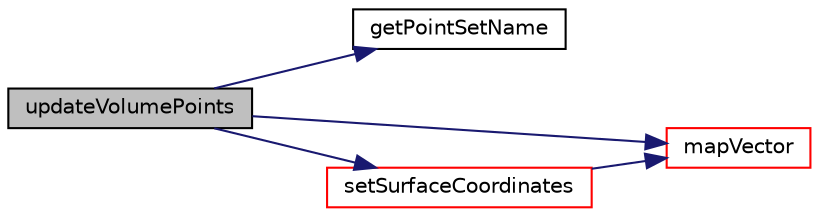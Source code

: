 digraph "updateVolumePoints"
{
  bgcolor="transparent";
  edge [fontname="Helvetica",fontsize="10",labelfontname="Helvetica",labelfontsize="10"];
  node [fontname="Helvetica",fontsize="10",shape=record];
  rankdir="LR";
  Node85 [label="updateVolumePoints",height=0.2,width=0.4,color="black", fillcolor="grey75", style="filled", fontcolor="black"];
  Node85 -> Node86 [color="midnightblue",fontsize="10",style="solid",fontname="Helvetica"];
  Node86 [label="getPointSetName",height=0.2,width=0.4,color="black",URL="$classdafoam_1_1pyDAFoam_1_1PYDAFOAM.html#a81bef7b36e979214c68f5f4b3978ef94"];
  Node85 -> Node87 [color="midnightblue",fontsize="10",style="solid",fontname="Helvetica"];
  Node87 [label="mapVector",height=0.2,width=0.4,color="red",URL="$classdafoam_1_1pyDAFoam_1_1PYDAFOAM.html#ab99bf2b8eef3a3a3dc9130cfe361a672"];
  Node85 -> Node89 [color="midnightblue",fontsize="10",style="solid",fontname="Helvetica"];
  Node89 [label="setSurfaceCoordinates",height=0.2,width=0.4,color="red",URL="$classdafoam_1_1pyDAFoam_1_1PYDAFOAM.html#a6850fa33c4c3d8412a9d9297146b21be"];
  Node89 -> Node87 [color="midnightblue",fontsize="10",style="solid",fontname="Helvetica"];
}
